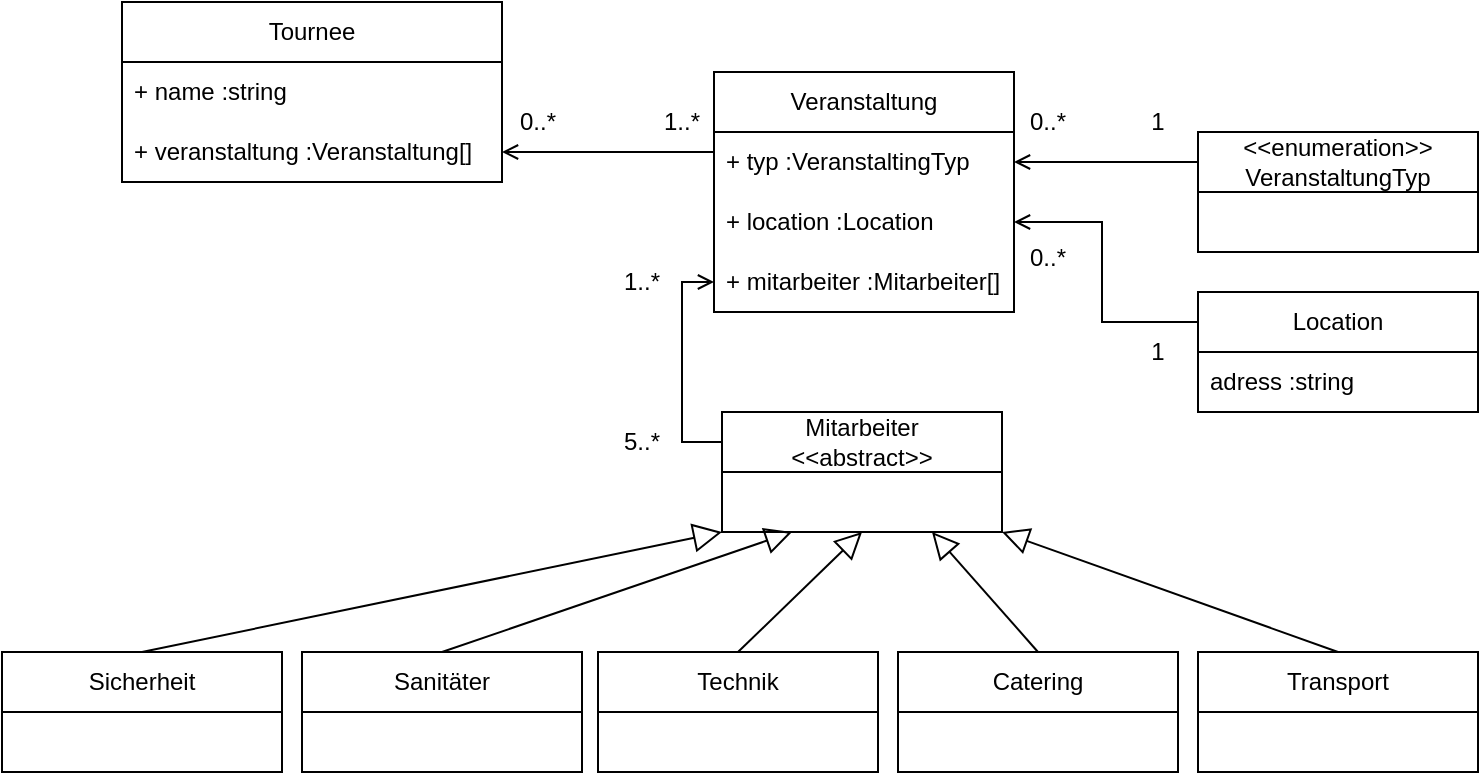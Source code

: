 <mxfile version="20.2.8" type="device"><diagram id="C5RBs43oDa-KdzZeNtuy" name="Page-1"><mxGraphModel dx="1038" dy="649" grid="0" gridSize="10" guides="1" tooltips="1" connect="1" arrows="1" fold="1" page="1" pageScale="1" pageWidth="827" pageHeight="1169" math="0" shadow="0"><root><mxCell id="WIyWlLk6GJQsqaUBKTNV-0"/><mxCell id="WIyWlLk6GJQsqaUBKTNV-1" parent="WIyWlLk6GJQsqaUBKTNV-0"/><mxCell id="n4g3l8DRehYOMFekdnQ8-0" value="Tournee" style="swimlane;fontStyle=0;childLayout=stackLayout;horizontal=1;startSize=30;horizontalStack=0;resizeParent=1;resizeParentMax=0;resizeLast=0;collapsible=1;marginBottom=0;whiteSpace=wrap;html=1;" parent="WIyWlLk6GJQsqaUBKTNV-1" vertex="1"><mxGeometry x="120" y="330" width="190" height="90" as="geometry"/></mxCell><mxCell id="n4g3l8DRehYOMFekdnQ8-1" value="+ name :string" style="text;strokeColor=none;fillColor=none;align=left;verticalAlign=middle;spacingLeft=4;spacingRight=4;overflow=hidden;points=[[0,0.5],[1,0.5]];portConstraint=eastwest;rotatable=0;whiteSpace=wrap;html=1;" parent="n4g3l8DRehYOMFekdnQ8-0" vertex="1"><mxGeometry y="30" width="190" height="30" as="geometry"/></mxCell><mxCell id="n4g3l8DRehYOMFekdnQ8-8" value="+ veranstaltung :Veranstaltung[]" style="text;strokeColor=none;fillColor=none;align=left;verticalAlign=middle;spacingLeft=4;spacingRight=4;overflow=hidden;points=[[0,0.5],[1,0.5]];portConstraint=eastwest;rotatable=0;whiteSpace=wrap;html=1;" parent="n4g3l8DRehYOMFekdnQ8-0" vertex="1"><mxGeometry y="60" width="190" height="30" as="geometry"/></mxCell><mxCell id="n4g3l8DRehYOMFekdnQ8-10" style="edgeStyle=orthogonalEdgeStyle;rounded=0;orthogonalLoop=1;jettySize=auto;html=1;entryX=1;entryY=0.5;entryDx=0;entryDy=0;endArrow=open;endFill=0;" parent="WIyWlLk6GJQsqaUBKTNV-1" source="n4g3l8DRehYOMFekdnQ8-4" target="n4g3l8DRehYOMFekdnQ8-8" edge="1"><mxGeometry relative="1" as="geometry"><Array as="points"><mxPoint x="380" y="405"/><mxPoint x="380" y="405"/></Array></mxGeometry></mxCell><mxCell id="n4g3l8DRehYOMFekdnQ8-4" value="Veranstaltung" style="swimlane;fontStyle=0;childLayout=stackLayout;horizontal=1;startSize=30;horizontalStack=0;resizeParent=1;resizeParentMax=0;resizeLast=0;collapsible=1;marginBottom=0;whiteSpace=wrap;html=1;" parent="WIyWlLk6GJQsqaUBKTNV-1" vertex="1"><mxGeometry x="416" y="365" width="150" height="120" as="geometry"/></mxCell><mxCell id="n4g3l8DRehYOMFekdnQ8-5" value="+ typ :VeranstaltingTyp" style="text;strokeColor=none;fillColor=none;align=left;verticalAlign=middle;spacingLeft=4;spacingRight=4;overflow=hidden;points=[[0,0.5],[1,0.5]];portConstraint=eastwest;rotatable=0;whiteSpace=wrap;html=1;" parent="n4g3l8DRehYOMFekdnQ8-4" vertex="1"><mxGeometry y="30" width="150" height="30" as="geometry"/></mxCell><mxCell id="n4g3l8DRehYOMFekdnQ8-6" value="+ location :Location" style="text;strokeColor=none;fillColor=none;align=left;verticalAlign=middle;spacingLeft=4;spacingRight=4;overflow=hidden;points=[[0,0.5],[1,0.5]];portConstraint=eastwest;rotatable=0;whiteSpace=wrap;html=1;" parent="n4g3l8DRehYOMFekdnQ8-4" vertex="1"><mxGeometry y="60" width="150" height="30" as="geometry"/></mxCell><mxCell id="n4g3l8DRehYOMFekdnQ8-7" value="+ mitarbeiter :Mitarbeiter[]" style="text;strokeColor=none;fillColor=none;align=left;verticalAlign=middle;spacingLeft=4;spacingRight=4;overflow=hidden;points=[[0,0.5],[1,0.5]];portConstraint=eastwest;rotatable=0;whiteSpace=wrap;html=1;" parent="n4g3l8DRehYOMFekdnQ8-4" vertex="1"><mxGeometry y="90" width="150" height="30" as="geometry"/></mxCell><mxCell id="n4g3l8DRehYOMFekdnQ8-19" style="edgeStyle=orthogonalEdgeStyle;rounded=0;orthogonalLoop=1;jettySize=auto;html=1;entryX=1;entryY=0.5;entryDx=0;entryDy=0;endArrow=open;endFill=0;" parent="WIyWlLk6GJQsqaUBKTNV-1" source="n4g3l8DRehYOMFekdnQ8-11" target="n4g3l8DRehYOMFekdnQ8-5" edge="1"><mxGeometry relative="1" as="geometry"><Array as="points"><mxPoint x="620" y="410"/><mxPoint x="620" y="410"/></Array></mxGeometry></mxCell><mxCell id="n4g3l8DRehYOMFekdnQ8-11" value="&amp;lt;&amp;lt;enumeration&amp;gt;&amp;gt;&lt;br&gt;VeranstaltungTyp" style="swimlane;fontStyle=0;childLayout=stackLayout;horizontal=1;startSize=30;horizontalStack=0;resizeParent=1;resizeParentMax=0;resizeLast=0;collapsible=1;marginBottom=0;whiteSpace=wrap;html=1;" parent="WIyWlLk6GJQsqaUBKTNV-1" vertex="1"><mxGeometry x="658" y="395" width="140" height="60" as="geometry"/></mxCell><mxCell id="n4g3l8DRehYOMFekdnQ8-15" value="Location" style="swimlane;fontStyle=0;childLayout=stackLayout;horizontal=1;startSize=30;horizontalStack=0;resizeParent=1;resizeParentMax=0;resizeLast=0;collapsible=1;marginBottom=0;whiteSpace=wrap;html=1;" parent="WIyWlLk6GJQsqaUBKTNV-1" vertex="1"><mxGeometry x="658" y="475" width="140" height="60" as="geometry"/></mxCell><mxCell id="n4g3l8DRehYOMFekdnQ8-16" value="adress :string" style="text;strokeColor=none;fillColor=none;align=left;verticalAlign=middle;spacingLeft=4;spacingRight=4;overflow=hidden;points=[[0,0.5],[1,0.5]];portConstraint=eastwest;rotatable=0;whiteSpace=wrap;html=1;" parent="n4g3l8DRehYOMFekdnQ8-15" vertex="1"><mxGeometry y="30" width="140" height="30" as="geometry"/></mxCell><mxCell id="n4g3l8DRehYOMFekdnQ8-20" style="edgeStyle=orthogonalEdgeStyle;rounded=0;orthogonalLoop=1;jettySize=auto;html=1;endArrow=none;endFill=0;entryX=0;entryY=0.25;entryDx=0;entryDy=0;startArrow=open;startFill=0;" parent="WIyWlLk6GJQsqaUBKTNV-1" source="n4g3l8DRehYOMFekdnQ8-6" target="n4g3l8DRehYOMFekdnQ8-15" edge="1"><mxGeometry relative="1" as="geometry"><mxPoint x="560" y="575" as="targetPoint"/><Array as="points"><mxPoint x="610" y="440"/><mxPoint x="610" y="490"/></Array></mxGeometry></mxCell><mxCell id="n4g3l8DRehYOMFekdnQ8-30" style="edgeStyle=orthogonalEdgeStyle;rounded=0;orthogonalLoop=1;jettySize=auto;html=1;entryX=0;entryY=0.5;entryDx=0;entryDy=0;startArrow=none;startFill=0;endArrow=open;endFill=0;exitX=0;exitY=0.25;exitDx=0;exitDy=0;" parent="WIyWlLk6GJQsqaUBKTNV-1" source="n4g3l8DRehYOMFekdnQ8-21" target="n4g3l8DRehYOMFekdnQ8-7" edge="1"><mxGeometry relative="1" as="geometry"><Array as="points"><mxPoint x="400" y="550"/><mxPoint x="400" y="470"/></Array></mxGeometry></mxCell><mxCell id="n4g3l8DRehYOMFekdnQ8-21" value="Mitarbeiter&lt;br&gt;&amp;lt;&amp;lt;abstract&amp;gt;&amp;gt;" style="swimlane;fontStyle=0;childLayout=stackLayout;horizontal=1;startSize=30;horizontalStack=0;resizeParent=1;resizeParentMax=0;resizeLast=0;collapsible=1;marginBottom=0;whiteSpace=wrap;html=1;" parent="WIyWlLk6GJQsqaUBKTNV-1" vertex="1"><mxGeometry x="420" y="535" width="140" height="60" as="geometry"/></mxCell><mxCell id="n4g3l8DRehYOMFekdnQ8-31" style="rounded=0;orthogonalLoop=1;jettySize=auto;html=1;entryX=0;entryY=1;entryDx=0;entryDy=0;startArrow=none;startFill=0;endArrow=block;endFill=0;exitX=0.5;exitY=0;exitDx=0;exitDy=0;endSize=12;" parent="WIyWlLk6GJQsqaUBKTNV-1" source="n4g3l8DRehYOMFekdnQ8-25" target="n4g3l8DRehYOMFekdnQ8-21" edge="1"><mxGeometry relative="1" as="geometry"/></mxCell><mxCell id="n4g3l8DRehYOMFekdnQ8-25" value=" Sicherheit " style="swimlane;fontStyle=0;childLayout=stackLayout;horizontal=1;startSize=30;horizontalStack=0;resizeParent=1;resizeParentMax=0;resizeLast=0;collapsible=1;marginBottom=0;whiteSpace=wrap;html=1;" parent="WIyWlLk6GJQsqaUBKTNV-1" vertex="1"><mxGeometry x="60" y="655" width="140" height="60" as="geometry"/></mxCell><mxCell id="n4g3l8DRehYOMFekdnQ8-35" style="edgeStyle=none;rounded=0;orthogonalLoop=1;jettySize=auto;html=1;exitX=0.5;exitY=0;exitDx=0;exitDy=0;entryX=1;entryY=1;entryDx=0;entryDy=0;startArrow=none;startFill=0;endArrow=block;endFill=0;endSize=11;" parent="WIyWlLk6GJQsqaUBKTNV-1" source="n4g3l8DRehYOMFekdnQ8-26" target="n4g3l8DRehYOMFekdnQ8-21" edge="1"><mxGeometry relative="1" as="geometry"/></mxCell><mxCell id="n4g3l8DRehYOMFekdnQ8-26" value=" Transport" style="swimlane;fontStyle=0;childLayout=stackLayout;horizontal=1;startSize=30;horizontalStack=0;resizeParent=1;resizeParentMax=0;resizeLast=0;collapsible=1;marginBottom=0;whiteSpace=wrap;html=1;" parent="WIyWlLk6GJQsqaUBKTNV-1" vertex="1"><mxGeometry x="658" y="655" width="140" height="60" as="geometry"/></mxCell><mxCell id="n4g3l8DRehYOMFekdnQ8-34" style="edgeStyle=none;rounded=0;orthogonalLoop=1;jettySize=auto;html=1;exitX=0.5;exitY=0;exitDx=0;exitDy=0;entryX=0.75;entryY=1;entryDx=0;entryDy=0;startArrow=none;startFill=0;endArrow=block;endFill=0;endSize=11;" parent="WIyWlLk6GJQsqaUBKTNV-1" source="n4g3l8DRehYOMFekdnQ8-27" target="n4g3l8DRehYOMFekdnQ8-21" edge="1"><mxGeometry relative="1" as="geometry"/></mxCell><mxCell id="n4g3l8DRehYOMFekdnQ8-27" value="Catering" style="swimlane;fontStyle=0;childLayout=stackLayout;horizontal=1;startSize=30;horizontalStack=0;resizeParent=1;resizeParentMax=0;resizeLast=0;collapsible=1;marginBottom=0;whiteSpace=wrap;html=1;" parent="WIyWlLk6GJQsqaUBKTNV-1" vertex="1"><mxGeometry x="508" y="655" width="140" height="60" as="geometry"/></mxCell><mxCell id="n4g3l8DRehYOMFekdnQ8-33" style="edgeStyle=none;rounded=0;orthogonalLoop=1;jettySize=auto;html=1;exitX=0.5;exitY=0;exitDx=0;exitDy=0;entryX=0.5;entryY=1;entryDx=0;entryDy=0;startArrow=none;startFill=0;endArrow=block;endFill=0;endSize=11;" parent="WIyWlLk6GJQsqaUBKTNV-1" source="n4g3l8DRehYOMFekdnQ8-28" target="n4g3l8DRehYOMFekdnQ8-21" edge="1"><mxGeometry relative="1" as="geometry"/></mxCell><mxCell id="n4g3l8DRehYOMFekdnQ8-28" value=" Technik" style="swimlane;fontStyle=0;childLayout=stackLayout;horizontal=1;startSize=30;horizontalStack=0;resizeParent=1;resizeParentMax=0;resizeLast=0;collapsible=1;marginBottom=0;whiteSpace=wrap;html=1;" parent="WIyWlLk6GJQsqaUBKTNV-1" vertex="1"><mxGeometry x="358" y="655" width="140" height="60" as="geometry"/></mxCell><mxCell id="n4g3l8DRehYOMFekdnQ8-32" style="edgeStyle=none;rounded=0;orthogonalLoop=1;jettySize=auto;html=1;exitX=0.5;exitY=0;exitDx=0;exitDy=0;entryX=0.25;entryY=1;entryDx=0;entryDy=0;startArrow=none;startFill=0;endArrow=block;endFill=0;endSize=11;" parent="WIyWlLk6GJQsqaUBKTNV-1" source="n4g3l8DRehYOMFekdnQ8-29" target="n4g3l8DRehYOMFekdnQ8-21" edge="1"><mxGeometry relative="1" as="geometry"/></mxCell><mxCell id="n4g3l8DRehYOMFekdnQ8-29" value=" Sanitäter" style="swimlane;fontStyle=0;childLayout=stackLayout;horizontal=1;startSize=30;horizontalStack=0;resizeParent=1;resizeParentMax=0;resizeLast=0;collapsible=1;marginBottom=0;whiteSpace=wrap;html=1;" parent="WIyWlLk6GJQsqaUBKTNV-1" vertex="1"><mxGeometry x="210" y="655" width="140" height="60" as="geometry"/></mxCell><mxCell id="n4g3l8DRehYOMFekdnQ8-36" value="0..*" style="text;html=1;strokeColor=none;fillColor=none;align=center;verticalAlign=middle;whiteSpace=wrap;rounded=0;" parent="WIyWlLk6GJQsqaUBKTNV-1" vertex="1"><mxGeometry x="298" y="375" width="60" height="30" as="geometry"/></mxCell><mxCell id="n4g3l8DRehYOMFekdnQ8-37" value="1..*" style="text;html=1;strokeColor=none;fillColor=none;align=center;verticalAlign=middle;whiteSpace=wrap;rounded=0;" parent="WIyWlLk6GJQsqaUBKTNV-1" vertex="1"><mxGeometry x="370" y="375" width="60" height="30" as="geometry"/></mxCell><mxCell id="n4g3l8DRehYOMFekdnQ8-38" value="0..*" style="text;html=1;strokeColor=none;fillColor=none;align=center;verticalAlign=middle;whiteSpace=wrap;rounded=0;" parent="WIyWlLk6GJQsqaUBKTNV-1" vertex="1"><mxGeometry x="553" y="375" width="60" height="30" as="geometry"/></mxCell><mxCell id="n4g3l8DRehYOMFekdnQ8-39" value="1" style="text;html=1;strokeColor=none;fillColor=none;align=center;verticalAlign=middle;whiteSpace=wrap;rounded=0;" parent="WIyWlLk6GJQsqaUBKTNV-1" vertex="1"><mxGeometry x="608" y="375" width="60" height="30" as="geometry"/></mxCell><mxCell id="n4g3l8DRehYOMFekdnQ8-40" value="1" style="text;html=1;strokeColor=none;fillColor=none;align=center;verticalAlign=middle;whiteSpace=wrap;rounded=0;" parent="WIyWlLk6GJQsqaUBKTNV-1" vertex="1"><mxGeometry x="608" y="490" width="60" height="30" as="geometry"/></mxCell><mxCell id="n4g3l8DRehYOMFekdnQ8-41" value="0..*" style="text;html=1;strokeColor=none;fillColor=none;align=center;verticalAlign=middle;whiteSpace=wrap;rounded=0;" parent="WIyWlLk6GJQsqaUBKTNV-1" vertex="1"><mxGeometry x="553" y="443" width="60" height="30" as="geometry"/></mxCell><mxCell id="n4g3l8DRehYOMFekdnQ8-42" value="1..*" style="text;html=1;strokeColor=none;fillColor=none;align=center;verticalAlign=middle;whiteSpace=wrap;rounded=0;" parent="WIyWlLk6GJQsqaUBKTNV-1" vertex="1"><mxGeometry x="350" y="455" width="60" height="30" as="geometry"/></mxCell><mxCell id="n4g3l8DRehYOMFekdnQ8-43" value="5..*" style="text;html=1;strokeColor=none;fillColor=none;align=center;verticalAlign=middle;whiteSpace=wrap;rounded=0;" parent="WIyWlLk6GJQsqaUBKTNV-1" vertex="1"><mxGeometry x="350" y="535" width="60" height="30" as="geometry"/></mxCell></root></mxGraphModel></diagram></mxfile>